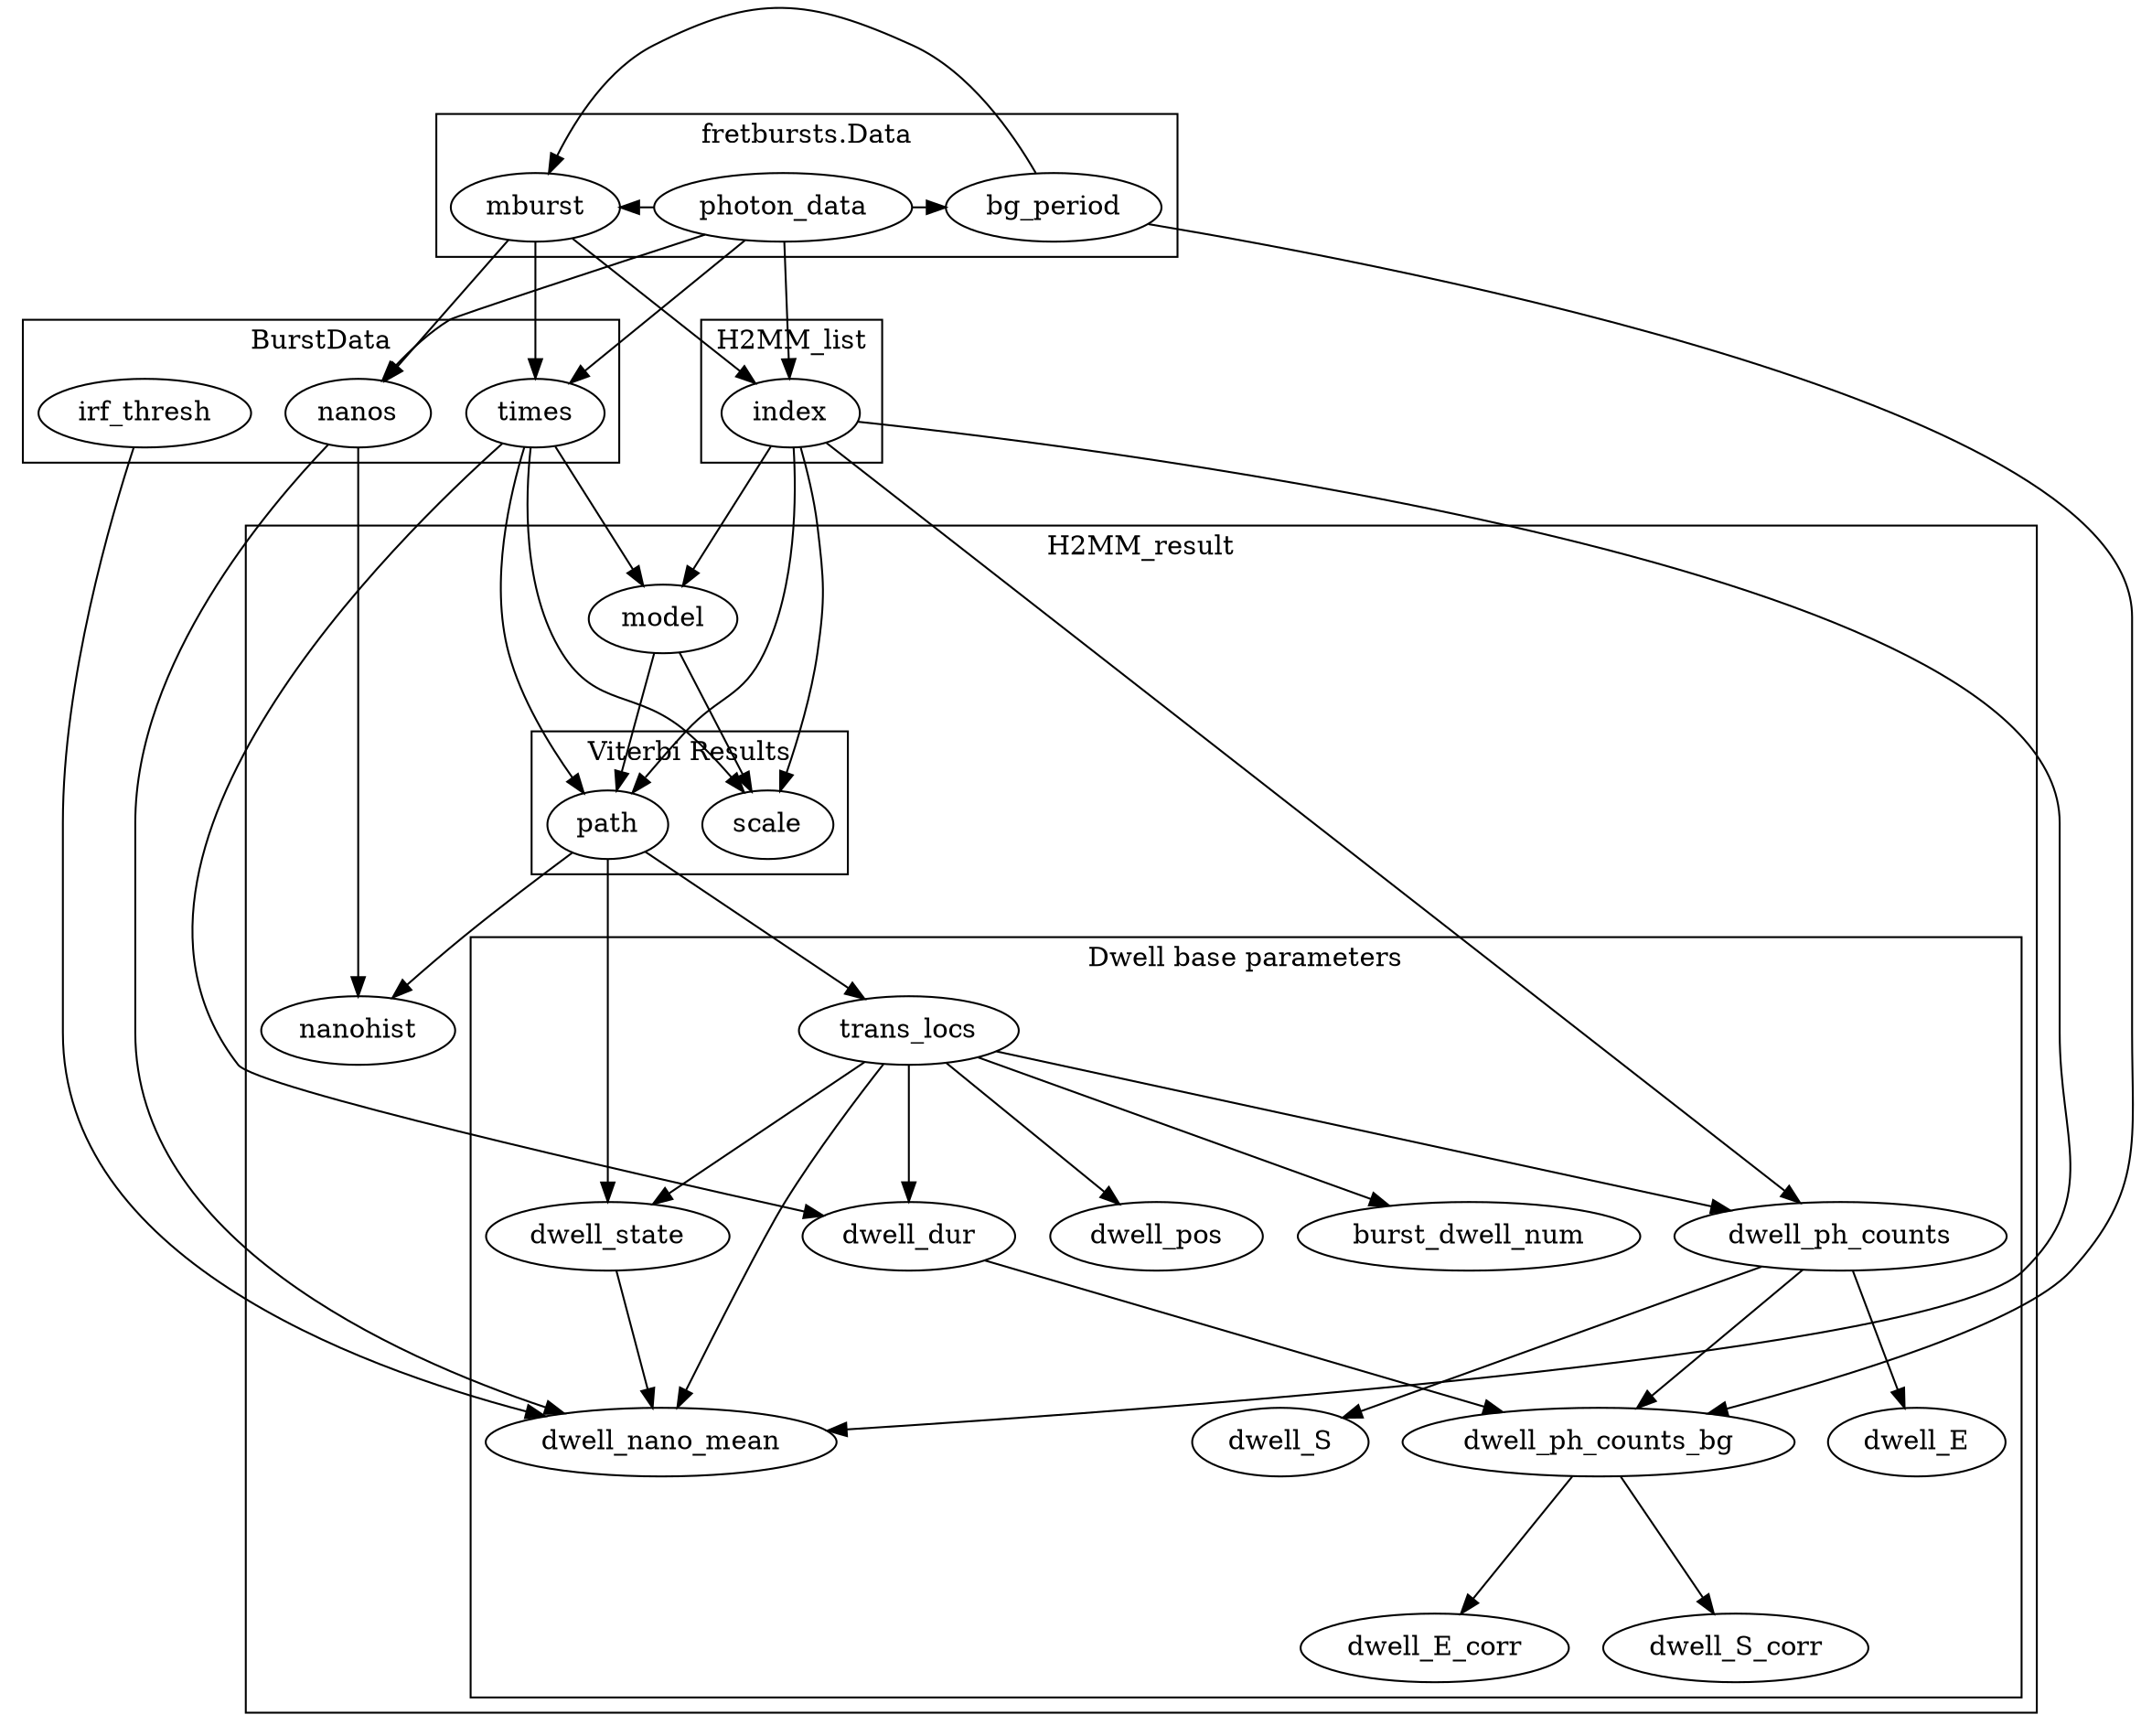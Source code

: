 digraph G{
graph [compound=true]
ranksep=1;
subgraph cluster0{
label="fretbursts.Data"
photon_data -> bg_period;
{photon_data, bg_period} -> mburst;
{rank=same; photon_data; bg_period; mburst}
}
subgraph cluster1{
label="BurstData"
times;
nanos;
irf_thresh;
}
subgraph cluster2{
label="H2MM_list";
index;
}
{index, times} -> model;
{photon_data, mburst} -> {times, index, nanos}


subgraph cluster3{
label="H2MM_result";

subgraph cluster4{
label="Viterbi Results";
path;
scale;
}
{model, times, index} -> {path, scale};
path -> trans_locs;
{path, nanos} -> nanohist;
{path, trans_locs} -> dwell_state;
{times, trans_locs} -> dwell_dur;
{index, trans_locs} -> dwell_ph_counts -> {dwell_E, dwell_S};
{index, nanos, trans_locs, dwell_state, irf_thresh} -> dwell_nano_mean;
subgraph cluster5{
label="Dwell base parameters"
{bg_period, dwell_dur, dwell_ph_counts} -> dwell_ph_counts_bg -> {dwell_E_corr, dwell_S_corr};
trans_locs -> {burst_dwell_num, dwell_pos};
dwell_E;
dwell_S;
dwell_nano_mean;
dwell_state;
}
}
}
